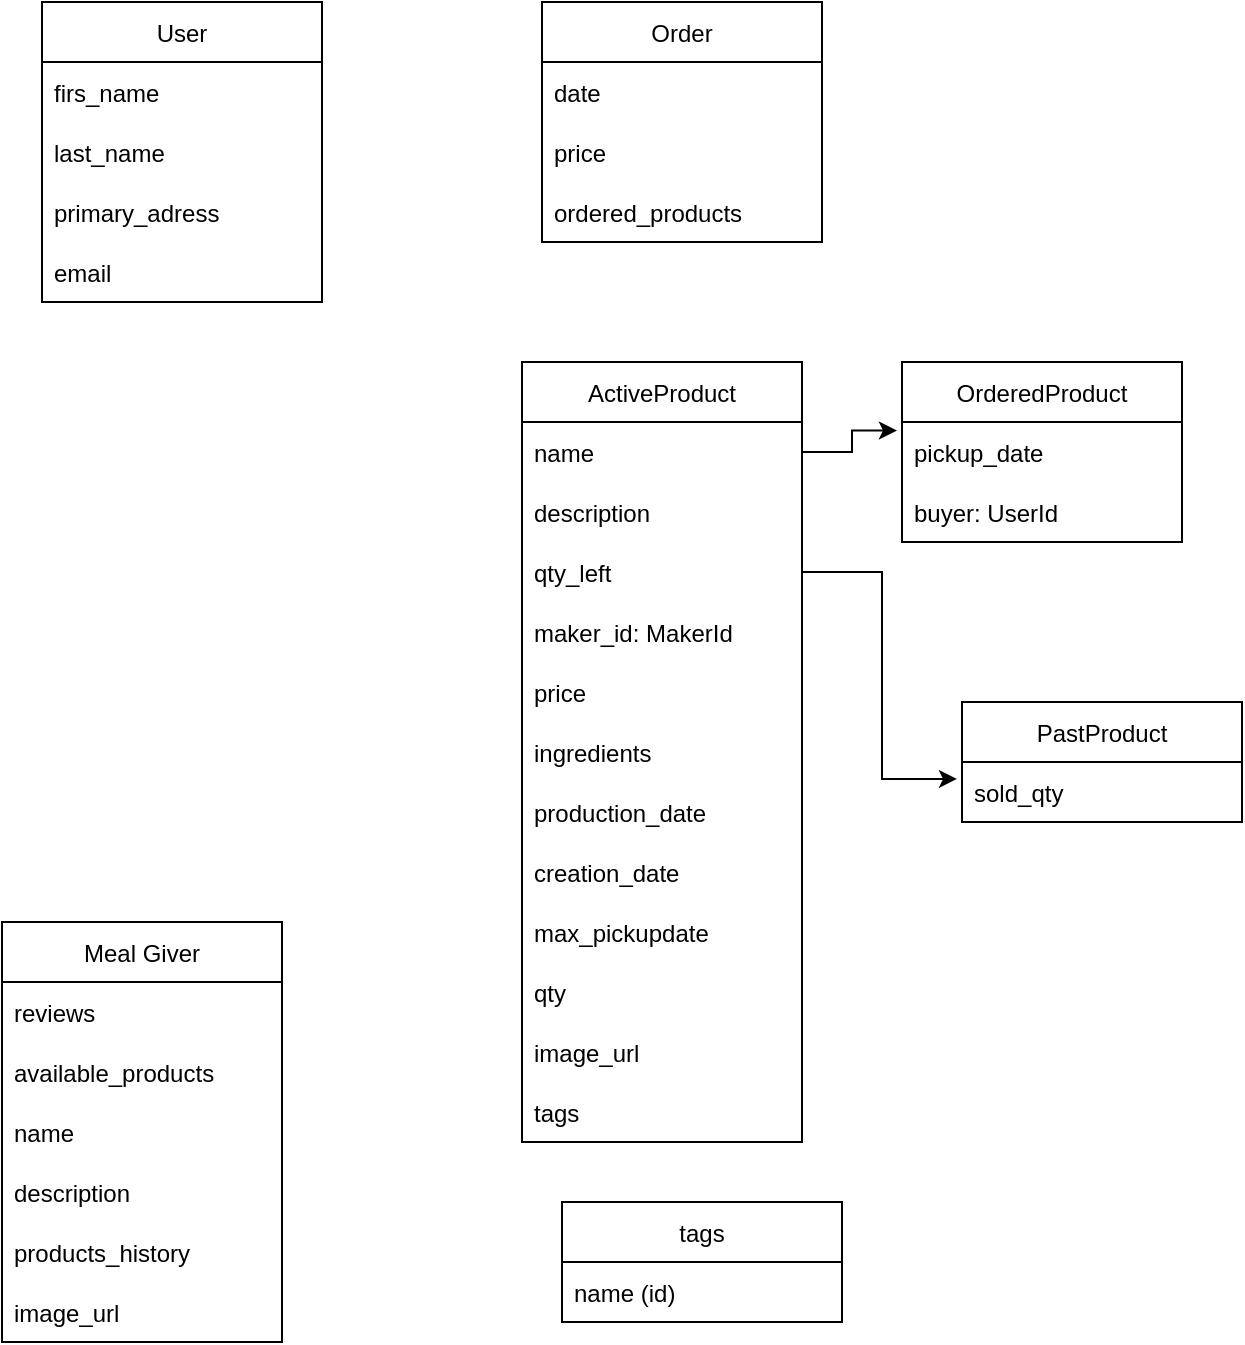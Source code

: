 <mxfile version="16.5.2" type="device"><diagram id="N1TBnhYuou8DkrXRpjpO" name="Page-1"><mxGraphModel dx="1424" dy="966" grid="1" gridSize="10" guides="1" tooltips="1" connect="1" arrows="1" fold="1" page="1" pageScale="1" pageWidth="827" pageHeight="1169" math="0" shadow="0"><root><mxCell id="0"/><mxCell id="1" parent="0"/><mxCell id="7X8PdMHq2Q1K9lN00skf-3" value="User" style="swimlane;fontStyle=0;childLayout=stackLayout;horizontal=1;startSize=30;horizontalStack=0;resizeParent=1;resizeParentMax=0;resizeLast=0;collapsible=1;marginBottom=0;" vertex="1" parent="1"><mxGeometry x="70" y="110" width="140" height="150" as="geometry"/></mxCell><mxCell id="7X8PdMHq2Q1K9lN00skf-4" value="firs_name" style="text;strokeColor=none;fillColor=none;align=left;verticalAlign=middle;spacingLeft=4;spacingRight=4;overflow=hidden;points=[[0,0.5],[1,0.5]];portConstraint=eastwest;rotatable=0;" vertex="1" parent="7X8PdMHq2Q1K9lN00skf-3"><mxGeometry y="30" width="140" height="30" as="geometry"/></mxCell><mxCell id="7X8PdMHq2Q1K9lN00skf-5" value="last_name" style="text;strokeColor=none;fillColor=none;align=left;verticalAlign=middle;spacingLeft=4;spacingRight=4;overflow=hidden;points=[[0,0.5],[1,0.5]];portConstraint=eastwest;rotatable=0;" vertex="1" parent="7X8PdMHq2Q1K9lN00skf-3"><mxGeometry y="60" width="140" height="30" as="geometry"/></mxCell><mxCell id="7X8PdMHq2Q1K9lN00skf-6" value="primary_adress" style="text;strokeColor=none;fillColor=none;align=left;verticalAlign=middle;spacingLeft=4;spacingRight=4;overflow=hidden;points=[[0,0.5],[1,0.5]];portConstraint=eastwest;rotatable=0;" vertex="1" parent="7X8PdMHq2Q1K9lN00skf-3"><mxGeometry y="90" width="140" height="30" as="geometry"/></mxCell><mxCell id="7X8PdMHq2Q1K9lN00skf-8" value="email" style="text;strokeColor=none;fillColor=none;align=left;verticalAlign=middle;spacingLeft=4;spacingRight=4;overflow=hidden;points=[[0,0.5],[1,0.5]];portConstraint=eastwest;rotatable=0;" vertex="1" parent="7X8PdMHq2Q1K9lN00skf-3"><mxGeometry y="120" width="140" height="30" as="geometry"/></mxCell><mxCell id="7X8PdMHq2Q1K9lN00skf-10" value="Order" style="swimlane;fontStyle=0;childLayout=stackLayout;horizontal=1;startSize=30;horizontalStack=0;resizeParent=1;resizeParentMax=0;resizeLast=0;collapsible=1;marginBottom=0;" vertex="1" parent="1"><mxGeometry x="320" y="110" width="140" height="120" as="geometry"/></mxCell><mxCell id="7X8PdMHq2Q1K9lN00skf-11" value="date" style="text;strokeColor=none;fillColor=none;align=left;verticalAlign=middle;spacingLeft=4;spacingRight=4;overflow=hidden;points=[[0,0.5],[1,0.5]];portConstraint=eastwest;rotatable=0;" vertex="1" parent="7X8PdMHq2Q1K9lN00skf-10"><mxGeometry y="30" width="140" height="30" as="geometry"/></mxCell><mxCell id="7X8PdMHq2Q1K9lN00skf-12" value="price" style="text;strokeColor=none;fillColor=none;align=left;verticalAlign=middle;spacingLeft=4;spacingRight=4;overflow=hidden;points=[[0,0.5],[1,0.5]];portConstraint=eastwest;rotatable=0;" vertex="1" parent="7X8PdMHq2Q1K9lN00skf-10"><mxGeometry y="60" width="140" height="30" as="geometry"/></mxCell><mxCell id="7X8PdMHq2Q1K9lN00skf-13" value="ordered_products" style="text;strokeColor=none;fillColor=none;align=left;verticalAlign=middle;spacingLeft=4;spacingRight=4;overflow=hidden;points=[[0,0.5],[1,0.5]];portConstraint=eastwest;rotatable=0;" vertex="1" parent="7X8PdMHq2Q1K9lN00skf-10"><mxGeometry y="90" width="140" height="30" as="geometry"/></mxCell><mxCell id="7X8PdMHq2Q1K9lN00skf-14" value="ActiveProduct" style="swimlane;fontStyle=0;childLayout=stackLayout;horizontal=1;startSize=30;horizontalStack=0;resizeParent=1;resizeParentMax=0;resizeLast=0;collapsible=1;marginBottom=0;" vertex="1" parent="1"><mxGeometry x="310" y="290" width="140" height="390" as="geometry"/></mxCell><mxCell id="7X8PdMHq2Q1K9lN00skf-15" value="name" style="text;strokeColor=none;fillColor=none;align=left;verticalAlign=middle;spacingLeft=4;spacingRight=4;overflow=hidden;points=[[0,0.5],[1,0.5]];portConstraint=eastwest;rotatable=0;" vertex="1" parent="7X8PdMHq2Q1K9lN00skf-14"><mxGeometry y="30" width="140" height="30" as="geometry"/></mxCell><mxCell id="7X8PdMHq2Q1K9lN00skf-16" value="description" style="text;strokeColor=none;fillColor=none;align=left;verticalAlign=middle;spacingLeft=4;spacingRight=4;overflow=hidden;points=[[0,0.5],[1,0.5]];portConstraint=eastwest;rotatable=0;" vertex="1" parent="7X8PdMHq2Q1K9lN00skf-14"><mxGeometry y="60" width="140" height="30" as="geometry"/></mxCell><mxCell id="7X8PdMHq2Q1K9lN00skf-17" value="qty_left" style="text;strokeColor=none;fillColor=none;align=left;verticalAlign=middle;spacingLeft=4;spacingRight=4;overflow=hidden;points=[[0,0.5],[1,0.5]];portConstraint=eastwest;rotatable=0;" vertex="1" parent="7X8PdMHq2Q1K9lN00skf-14"><mxGeometry y="90" width="140" height="30" as="geometry"/></mxCell><mxCell id="7X8PdMHq2Q1K9lN00skf-18" value="maker_id: MakerId" style="text;strokeColor=none;fillColor=none;align=left;verticalAlign=middle;spacingLeft=4;spacingRight=4;overflow=hidden;points=[[0,0.5],[1,0.5]];portConstraint=eastwest;rotatable=0;" vertex="1" parent="7X8PdMHq2Q1K9lN00skf-14"><mxGeometry y="120" width="140" height="30" as="geometry"/></mxCell><mxCell id="7X8PdMHq2Q1K9lN00skf-19" value="price" style="text;strokeColor=none;fillColor=none;align=left;verticalAlign=middle;spacingLeft=4;spacingRight=4;overflow=hidden;points=[[0,0.5],[1,0.5]];portConstraint=eastwest;rotatable=0;" vertex="1" parent="7X8PdMHq2Q1K9lN00skf-14"><mxGeometry y="150" width="140" height="30" as="geometry"/></mxCell><mxCell id="7X8PdMHq2Q1K9lN00skf-20" value="ingredients" style="text;strokeColor=none;fillColor=none;align=left;verticalAlign=middle;spacingLeft=4;spacingRight=4;overflow=hidden;points=[[0,0.5],[1,0.5]];portConstraint=eastwest;rotatable=0;" vertex="1" parent="7X8PdMHq2Q1K9lN00skf-14"><mxGeometry y="180" width="140" height="30" as="geometry"/></mxCell><mxCell id="7X8PdMHq2Q1K9lN00skf-21" value="production_date" style="text;strokeColor=none;fillColor=none;align=left;verticalAlign=middle;spacingLeft=4;spacingRight=4;overflow=hidden;points=[[0,0.5],[1,0.5]];portConstraint=eastwest;rotatable=0;" vertex="1" parent="7X8PdMHq2Q1K9lN00skf-14"><mxGeometry y="210" width="140" height="30" as="geometry"/></mxCell><mxCell id="7X8PdMHq2Q1K9lN00skf-27" value="creation_date" style="text;strokeColor=none;fillColor=none;align=left;verticalAlign=middle;spacingLeft=4;spacingRight=4;overflow=hidden;points=[[0,0.5],[1,0.5]];portConstraint=eastwest;rotatable=0;" vertex="1" parent="7X8PdMHq2Q1K9lN00skf-14"><mxGeometry y="240" width="140" height="30" as="geometry"/></mxCell><mxCell id="7X8PdMHq2Q1K9lN00skf-28" value="max_pickupdate" style="text;strokeColor=none;fillColor=none;align=left;verticalAlign=middle;spacingLeft=4;spacingRight=4;overflow=hidden;points=[[0,0.5],[1,0.5]];portConstraint=eastwest;rotatable=0;" vertex="1" parent="7X8PdMHq2Q1K9lN00skf-14"><mxGeometry y="270" width="140" height="30" as="geometry"/></mxCell><mxCell id="7X8PdMHq2Q1K9lN00skf-36" value="qty" style="text;strokeColor=none;fillColor=none;align=left;verticalAlign=middle;spacingLeft=4;spacingRight=4;overflow=hidden;points=[[0,0.5],[1,0.5]];portConstraint=eastwest;rotatable=0;" vertex="1" parent="7X8PdMHq2Q1K9lN00skf-14"><mxGeometry y="300" width="140" height="30" as="geometry"/></mxCell><mxCell id="7X8PdMHq2Q1K9lN00skf-51" value="image_url" style="text;strokeColor=none;fillColor=none;align=left;verticalAlign=middle;spacingLeft=4;spacingRight=4;overflow=hidden;points=[[0,0.5],[1,0.5]];portConstraint=eastwest;rotatable=0;" vertex="1" parent="7X8PdMHq2Q1K9lN00skf-14"><mxGeometry y="330" width="140" height="30" as="geometry"/></mxCell><mxCell id="7X8PdMHq2Q1K9lN00skf-57" value="tags" style="text;strokeColor=none;fillColor=none;align=left;verticalAlign=middle;spacingLeft=4;spacingRight=4;overflow=hidden;points=[[0,0.5],[1,0.5]];portConstraint=eastwest;rotatable=0;" vertex="1" parent="7X8PdMHq2Q1K9lN00skf-14"><mxGeometry y="360" width="140" height="30" as="geometry"/></mxCell><mxCell id="7X8PdMHq2Q1K9lN00skf-22" value="OrderedProduct" style="swimlane;fontStyle=0;childLayout=stackLayout;horizontal=1;startSize=30;horizontalStack=0;resizeParent=1;resizeParentMax=0;resizeLast=0;collapsible=1;marginBottom=0;" vertex="1" parent="1"><mxGeometry x="500" y="290" width="140" height="90" as="geometry"/></mxCell><mxCell id="7X8PdMHq2Q1K9lN00skf-23" value="pickup_date" style="text;strokeColor=none;fillColor=none;align=left;verticalAlign=middle;spacingLeft=4;spacingRight=4;overflow=hidden;points=[[0,0.5],[1,0.5]];portConstraint=eastwest;rotatable=0;" vertex="1" parent="7X8PdMHq2Q1K9lN00skf-22"><mxGeometry y="30" width="140" height="30" as="geometry"/></mxCell><mxCell id="7X8PdMHq2Q1K9lN00skf-25" value="buyer: UserId" style="text;strokeColor=none;fillColor=none;align=left;verticalAlign=middle;spacingLeft=4;spacingRight=4;overflow=hidden;points=[[0,0.5],[1,0.5]];portConstraint=eastwest;rotatable=0;" vertex="1" parent="7X8PdMHq2Q1K9lN00skf-22"><mxGeometry y="60" width="140" height="30" as="geometry"/></mxCell><mxCell id="7X8PdMHq2Q1K9lN00skf-26" value="" style="edgeStyle=orthogonalEdgeStyle;rounded=0;orthogonalLoop=1;jettySize=auto;html=1;entryX=-0.018;entryY=0.142;entryDx=0;entryDy=0;entryPerimeter=0;" edge="1" parent="1" source="7X8PdMHq2Q1K9lN00skf-15" target="7X8PdMHq2Q1K9lN00skf-23"><mxGeometry relative="1" as="geometry"/></mxCell><mxCell id="7X8PdMHq2Q1K9lN00skf-29" value="PastProduct" style="swimlane;fontStyle=0;childLayout=stackLayout;horizontal=1;startSize=30;horizontalStack=0;resizeParent=1;resizeParentMax=0;resizeLast=0;collapsible=1;marginBottom=0;" vertex="1" parent="1"><mxGeometry x="530" y="460" width="140" height="60" as="geometry"/></mxCell><mxCell id="7X8PdMHq2Q1K9lN00skf-32" value="sold_qty" style="text;strokeColor=none;fillColor=none;align=left;verticalAlign=middle;spacingLeft=4;spacingRight=4;overflow=hidden;points=[[0,0.5],[1,0.5]];portConstraint=eastwest;rotatable=0;" vertex="1" parent="7X8PdMHq2Q1K9lN00skf-29"><mxGeometry y="30" width="140" height="30" as="geometry"/></mxCell><mxCell id="7X8PdMHq2Q1K9lN00skf-37" value="Meal Giver" style="swimlane;fontStyle=0;childLayout=stackLayout;horizontal=1;startSize=30;horizontalStack=0;resizeParent=1;resizeParentMax=0;resizeLast=0;collapsible=1;marginBottom=0;" vertex="1" parent="1"><mxGeometry x="50" y="570" width="140" height="210" as="geometry"/></mxCell><mxCell id="7X8PdMHq2Q1K9lN00skf-38" value="reviews" style="text;strokeColor=none;fillColor=none;align=left;verticalAlign=middle;spacingLeft=4;spacingRight=4;overflow=hidden;points=[[0,0.5],[1,0.5]];portConstraint=eastwest;rotatable=0;" vertex="1" parent="7X8PdMHq2Q1K9lN00skf-37"><mxGeometry y="30" width="140" height="30" as="geometry"/></mxCell><mxCell id="7X8PdMHq2Q1K9lN00skf-39" value="available_products" style="text;strokeColor=none;fillColor=none;align=left;verticalAlign=middle;spacingLeft=4;spacingRight=4;overflow=hidden;points=[[0,0.5],[1,0.5]];portConstraint=eastwest;rotatable=0;" vertex="1" parent="7X8PdMHq2Q1K9lN00skf-37"><mxGeometry y="60" width="140" height="30" as="geometry"/></mxCell><mxCell id="7X8PdMHq2Q1K9lN00skf-40" value="name" style="text;strokeColor=none;fillColor=none;align=left;verticalAlign=middle;spacingLeft=4;spacingRight=4;overflow=hidden;points=[[0,0.5],[1,0.5]];portConstraint=eastwest;rotatable=0;" vertex="1" parent="7X8PdMHq2Q1K9lN00skf-37"><mxGeometry y="90" width="140" height="30" as="geometry"/></mxCell><mxCell id="7X8PdMHq2Q1K9lN00skf-41" value="description" style="text;strokeColor=none;fillColor=none;align=left;verticalAlign=middle;spacingLeft=4;spacingRight=4;overflow=hidden;points=[[0,0.5],[1,0.5]];portConstraint=eastwest;rotatable=0;" vertex="1" parent="7X8PdMHq2Q1K9lN00skf-37"><mxGeometry y="120" width="140" height="30" as="geometry"/></mxCell><mxCell id="7X8PdMHq2Q1K9lN00skf-42" value="products_history" style="text;strokeColor=none;fillColor=none;align=left;verticalAlign=middle;spacingLeft=4;spacingRight=4;overflow=hidden;points=[[0,0.5],[1,0.5]];portConstraint=eastwest;rotatable=0;" vertex="1" parent="7X8PdMHq2Q1K9lN00skf-37"><mxGeometry y="150" width="140" height="30" as="geometry"/></mxCell><mxCell id="7X8PdMHq2Q1K9lN00skf-56" value="image_url" style="text;strokeColor=none;fillColor=none;align=left;verticalAlign=middle;spacingLeft=4;spacingRight=4;overflow=hidden;points=[[0,0.5],[1,0.5]];portConstraint=eastwest;rotatable=0;" vertex="1" parent="7X8PdMHq2Q1K9lN00skf-37"><mxGeometry y="180" width="140" height="30" as="geometry"/></mxCell><mxCell id="7X8PdMHq2Q1K9lN00skf-50" style="edgeStyle=orthogonalEdgeStyle;rounded=0;orthogonalLoop=1;jettySize=auto;html=1;entryX=-0.018;entryY=0.283;entryDx=0;entryDy=0;entryPerimeter=0;" edge="1" parent="1" source="7X8PdMHq2Q1K9lN00skf-17" target="7X8PdMHq2Q1K9lN00skf-32"><mxGeometry relative="1" as="geometry"/></mxCell><mxCell id="7X8PdMHq2Q1K9lN00skf-58" value="tags" style="swimlane;fontStyle=0;childLayout=stackLayout;horizontal=1;startSize=30;horizontalStack=0;resizeParent=1;resizeParentMax=0;resizeLast=0;collapsible=1;marginBottom=0;" vertex="1" parent="1"><mxGeometry x="330" y="710" width="140" height="60" as="geometry"/></mxCell><mxCell id="7X8PdMHq2Q1K9lN00skf-59" value="name (id)" style="text;strokeColor=none;fillColor=none;align=left;verticalAlign=middle;spacingLeft=4;spacingRight=4;overflow=hidden;points=[[0,0.5],[1,0.5]];portConstraint=eastwest;rotatable=0;" vertex="1" parent="7X8PdMHq2Q1K9lN00skf-58"><mxGeometry y="30" width="140" height="30" as="geometry"/></mxCell></root></mxGraphModel></diagram></mxfile>